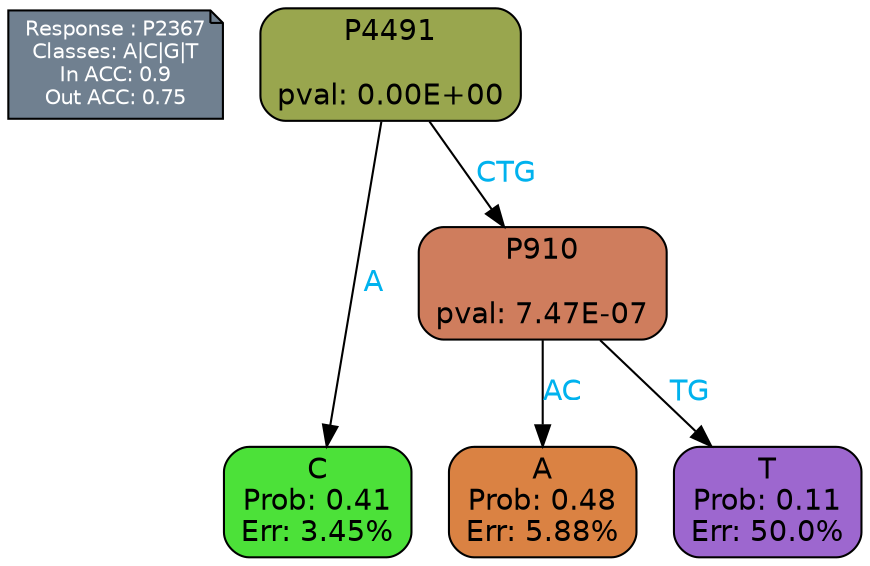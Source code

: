 digraph Tree {
node [shape=box, style="filled, rounded", color="black", fontname=helvetica] ;
graph [ranksep=equally, splines=polylines, bgcolor=transparent, dpi=600] ;
edge [fontname=helvetica] ;
LEGEND [label="Response : P2367
Classes: A|C|G|T
In ACC: 0.9
Out ACC: 0.75
",shape=note,align=left,style=filled,fillcolor="slategray",fontcolor="white",fontsize=10];1 [label="P4491

pval: 0.00E+00", fillcolor="#99a64e"] ;
2 [label="C
Prob: 0.41
Err: 3.45%", fillcolor="#4ce139"] ;
3 [label="P910

pval: 7.47E-07", fillcolor="#cf7d5d"] ;
4 [label="A
Prob: 0.48
Err: 5.88%", fillcolor="#da8243"] ;
5 [label="T
Prob: 0.11
Err: 50.0%", fillcolor="#9d67cf"] ;
1 -> 2 [label="A",fontcolor=deepskyblue2] ;
1 -> 3 [label="CTG",fontcolor=deepskyblue2] ;
3 -> 4 [label="AC",fontcolor=deepskyblue2] ;
3 -> 5 [label="TG",fontcolor=deepskyblue2] ;
{rank = same; 2;4;5;}{rank = same; LEGEND;1;}}